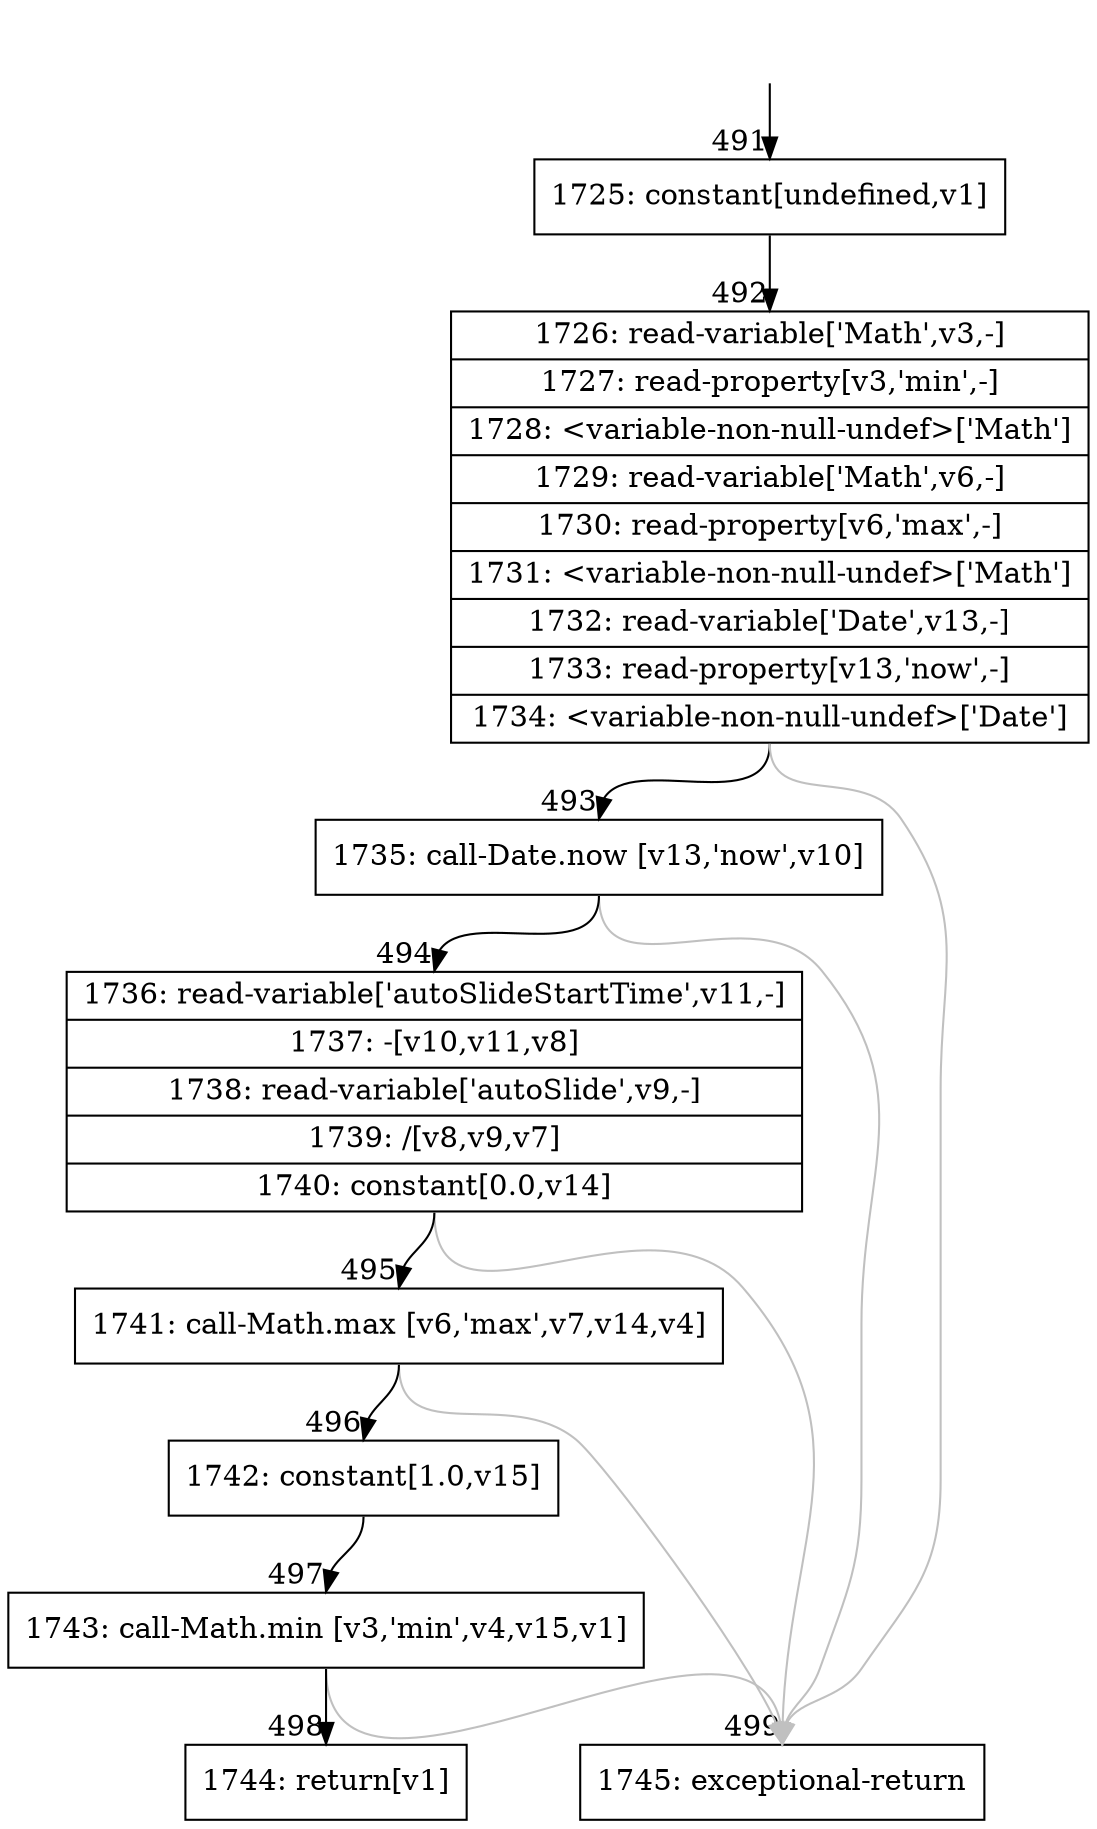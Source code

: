 digraph {
rankdir="TD"
BB_entry28[shape=none,label=""];
BB_entry28 -> BB491 [tailport=s, headport=n, headlabel="    491"]
BB491 [shape=record label="{1725: constant[undefined,v1]}" ] 
BB491 -> BB492 [tailport=s, headport=n, headlabel="      492"]
BB492 [shape=record label="{1726: read-variable['Math',v3,-]|1727: read-property[v3,'min',-]|1728: \<variable-non-null-undef\>['Math']|1729: read-variable['Math',v6,-]|1730: read-property[v6,'max',-]|1731: \<variable-non-null-undef\>['Math']|1732: read-variable['Date',v13,-]|1733: read-property[v13,'now',-]|1734: \<variable-non-null-undef\>['Date']}" ] 
BB492 -> BB493 [tailport=s, headport=n, headlabel="      493"]
BB492 -> BB499 [tailport=s, headport=n, color=gray, headlabel="      499"]
BB493 [shape=record label="{1735: call-Date.now [v13,'now',v10]}" ] 
BB493 -> BB494 [tailport=s, headport=n, headlabel="      494"]
BB493 -> BB499 [tailport=s, headport=n, color=gray]
BB494 [shape=record label="{1736: read-variable['autoSlideStartTime',v11,-]|1737: -[v10,v11,v8]|1738: read-variable['autoSlide',v9,-]|1739: /[v8,v9,v7]|1740: constant[0.0,v14]}" ] 
BB494 -> BB495 [tailport=s, headport=n, headlabel="      495"]
BB494 -> BB499 [tailport=s, headport=n, color=gray]
BB495 [shape=record label="{1741: call-Math.max [v6,'max',v7,v14,v4]}" ] 
BB495 -> BB496 [tailport=s, headport=n, headlabel="      496"]
BB495 -> BB499 [tailport=s, headport=n, color=gray]
BB496 [shape=record label="{1742: constant[1.0,v15]}" ] 
BB496 -> BB497 [tailport=s, headport=n, headlabel="      497"]
BB497 [shape=record label="{1743: call-Math.min [v3,'min',v4,v15,v1]}" ] 
BB497 -> BB498 [tailport=s, headport=n, headlabel="      498"]
BB497 -> BB499 [tailport=s, headport=n, color=gray]
BB498 [shape=record label="{1744: return[v1]}" ] 
BB499 [shape=record label="{1745: exceptional-return}" ] 
//#$~ 894
}
